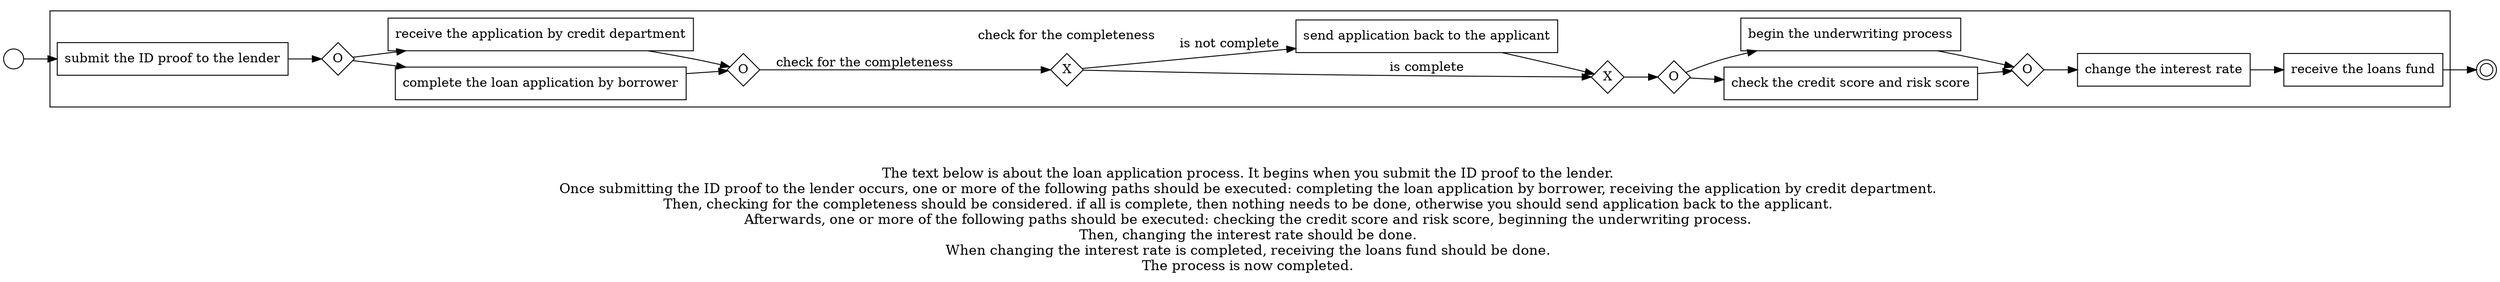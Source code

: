 digraph loan_application_process_151 {
	graph [rankdir=LR]
	START_NODE [label="" shape=circle width=0.3]
	subgraph CLUSTER_0 {
		"submit the ID proof to the lender" [shape=box]
		"OR_SPLIT--2. Loan application_JCGQ" [label=O fixedsize=true shape=diamond width=0.5]
		"submit the ID proof to the lender" -> "OR_SPLIT--2. Loan application_JCGQ"
		"complete the loan application by borrower" [shape=box]
		"OR_SPLIT--2. Loan application_JCGQ" -> "complete the loan application by borrower"
		"receive the application by credit department" [shape=box]
		"OR_SPLIT--2. Loan application_JCGQ" -> "receive the application by credit department"
		"OR_JOIN--2. Loan application_JCGQ" [label=O fixedsize=true shape=diamond width=0.5]
		"complete the loan application by borrower" -> "OR_JOIN--2. Loan application_JCGQ"
		"receive the application by credit department" -> "OR_JOIN--2. Loan application_JCGQ"
		subgraph "CLUSTER_XOR_3. Application processing _H2PX" {
			color=white label="check for the completeness"
			"XOR_SPLIT--check for the completeness_CJIH" [label=X fixedsize=true shape=diamond width=0.5]
		}
		"OR_JOIN--2. Loan application_JCGQ" -> "XOR_SPLIT--check for the completeness_CJIH" [label="check for the completeness"]
		"XOR_SPLIT--check for the completeness_CJIH" -> "XOR_JOIN--check for the completeness_CJIH" [label="is complete"]
		"send application back to the applicant" [shape=box]
		"XOR_SPLIT--check for the completeness_CJIH" -> "send application back to the applicant" [label="is not complete"]
		"XOR_JOIN--check for the completeness_CJIH" [label=X fixedsize=true shape=diamond width=0.5]
		"send application back to the applicant" -> "XOR_JOIN--check for the completeness_CJIH"
		"OR_SPLIT--4. Underwriting process_TSVV" [label=O fixedsize=true shape=diamond width=0.5]
		"XOR_JOIN--check for the completeness_CJIH" -> "OR_SPLIT--4. Underwriting process_TSVV"
		"check the credit score and risk score" [shape=box]
		"OR_SPLIT--4. Underwriting process_TSVV" -> "check the credit score and risk score"
		"begin the underwriting process" [shape=box]
		"OR_SPLIT--4. Underwriting process_TSVV" -> "begin the underwriting process"
		"OR_JOIN--4. Underwriting process_TSVV" [label=O fixedsize=true shape=diamond width=0.5]
		"check the credit score and risk score" -> "OR_JOIN--4. Underwriting process_TSVV"
		"begin the underwriting process" -> "OR_JOIN--4. Underwriting process_TSVV"
		"change the interest rate" [shape=box]
		"OR_JOIN--4. Underwriting process_TSVV" -> "change the interest rate"
		"receive the loans fund" [shape=box]
		"change the interest rate" -> "receive the loans fund"
	}
	START_NODE -> "submit the ID proof to the lender"
	END_NODE [label="" shape=doublecircle width=0.2]
	"receive the loans fund" -> END_NODE
	fontsize=15 label="\n\n
The text below is about the loan application process. It begins when you submit the ID proof to the lender. 
Once submitting the ID proof to the lender occurs, one or more of the following paths should be executed: completing the loan application by borrower, receiving the application by credit department. 
Then, checking for the completeness should be considered. if all is complete, then nothing needs to be done, otherwise you should send application back to the applicant. 
Afterwards, one or more of the following paths should be executed: checking the credit score and risk score, beginning the underwriting process. 
Then, changing the interest rate should be done. 
When changing the interest rate is completed, receiving the loans fund should be done. 
The process is now completed. 
"
}
